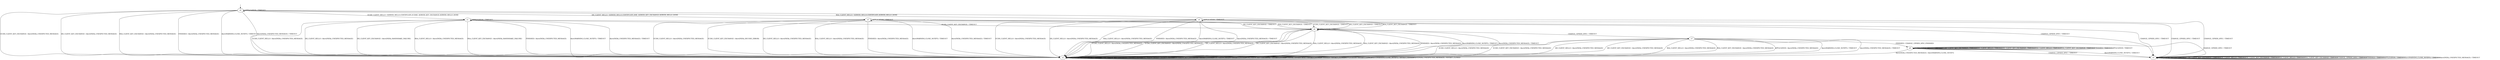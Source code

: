 digraph h0 {
s0 [label="s0"];
s1 [label="s1"];
s2 [label="s2"];
s3 [label="s3"];
s4 [label="s4"];
s5 [label="s5"];
s6 [label="s6"];
s7 [label="s7"];
s8 [label="s8"];
s0 -> s1 [label="ECDH_CLIENT_HELLO / SERVER_HELLO,CERTIFICATE,ECDHE_SERVER_KEY_EXCHANGE,SERVER_HELLO_DONE"];
s0 -> s2 [label="ECDH_CLIENT_KEY_EXCHANGE / Alert(FATAL,UNEXPECTED_MESSAGE)"];
s0 -> s3 [label="DH_CLIENT_HELLO / SERVER_HELLO,CERTIFICATE,DHE_SERVER_KEY_EXCHANGE,SERVER_HELLO_DONE"];
s0 -> s2 [label="DH_CLIENT_KEY_EXCHANGE / Alert(FATAL,UNEXPECTED_MESSAGE)"];
s0 -> s4 [label="RSA_CLIENT_HELLO / SERVER_HELLO,CERTIFICATE,SERVER_HELLO_DONE"];
s0 -> s2 [label="RSA_CLIENT_KEY_EXCHANGE / Alert(FATAL,UNEXPECTED_MESSAGE)"];
s0 -> s5 [label="CHANGE_CIPHER_SPEC / TIMEOUT"];
s0 -> s2 [label="FINISHED / Alert(FATAL,UNEXPECTED_MESSAGE)"];
s0 -> s0 [label="APPLICATION / TIMEOUT"];
s0 -> s2 [label="Alert(WARNING,CLOSE_NOTIFY) / TIMEOUT"];
s0 -> s2 [label="Alert(FATAL,UNEXPECTED_MESSAGE) / TIMEOUT"];
s1 -> s2 [label="ECDH_CLIENT_HELLO / Alert(FATAL,UNEXPECTED_MESSAGE)"];
s1 -> s6 [label="ECDH_CLIENT_KEY_EXCHANGE / TIMEOUT"];
s1 -> s2 [label="DH_CLIENT_HELLO / Alert(FATAL,UNEXPECTED_MESSAGE)"];
s1 -> s2 [label="DH_CLIENT_KEY_EXCHANGE / Alert(FATAL,HANDSHAKE_FAILURE)"];
s1 -> s2 [label="RSA_CLIENT_HELLO / Alert(FATAL,UNEXPECTED_MESSAGE)"];
s1 -> s2 [label="RSA_CLIENT_KEY_EXCHANGE / Alert(FATAL,HANDSHAKE_FAILURE)"];
s1 -> s5 [label="CHANGE_CIPHER_SPEC / TIMEOUT"];
s1 -> s2 [label="FINISHED / Alert(FATAL,UNEXPECTED_MESSAGE)"];
s1 -> s1 [label="APPLICATION / TIMEOUT"];
s1 -> s2 [label="Alert(WARNING,CLOSE_NOTIFY) / TIMEOUT"];
s1 -> s2 [label="Alert(FATAL,UNEXPECTED_MESSAGE) / TIMEOUT"];
s2 -> s2 [label="ECDH_CLIENT_HELLO / SOCKET_CLOSED"];
s2 -> s2 [label="ECDH_CLIENT_KEY_EXCHANGE / SOCKET_CLOSED"];
s2 -> s2 [label="DH_CLIENT_HELLO / SOCKET_CLOSED"];
s2 -> s2 [label="DH_CLIENT_KEY_EXCHANGE / SOCKET_CLOSED"];
s2 -> s2 [label="RSA_CLIENT_HELLO / SOCKET_CLOSED"];
s2 -> s2 [label="RSA_CLIENT_KEY_EXCHANGE / SOCKET_CLOSED"];
s2 -> s2 [label="CHANGE_CIPHER_SPEC / SOCKET_CLOSED"];
s2 -> s2 [label="FINISHED / SOCKET_CLOSED"];
s2 -> s2 [label="APPLICATION / SOCKET_CLOSED"];
s2 -> s2 [label="Alert(WARNING,CLOSE_NOTIFY) / SOCKET_CLOSED"];
s2 -> s2 [label="Alert(FATAL,UNEXPECTED_MESSAGE) / SOCKET_CLOSED"];
s3 -> s2 [label="ECDH_CLIENT_HELLO / Alert(FATAL,UNEXPECTED_MESSAGE)"];
s3 -> s2 [label="ECDH_CLIENT_KEY_EXCHANGE / Alert(FATAL,DECODE_ERROR)"];
s3 -> s2 [label="DH_CLIENT_HELLO / Alert(FATAL,UNEXPECTED_MESSAGE)"];
s3 -> s6 [label="DH_CLIENT_KEY_EXCHANGE / TIMEOUT"];
s3 -> s2 [label="RSA_CLIENT_HELLO / Alert(FATAL,UNEXPECTED_MESSAGE)"];
s3 -> s6 [label="RSA_CLIENT_KEY_EXCHANGE / TIMEOUT"];
s3 -> s5 [label="CHANGE_CIPHER_SPEC / TIMEOUT"];
s3 -> s2 [label="FINISHED / Alert(FATAL,UNEXPECTED_MESSAGE)"];
s3 -> s3 [label="APPLICATION / TIMEOUT"];
s3 -> s2 [label="Alert(WARNING,CLOSE_NOTIFY) / TIMEOUT"];
s3 -> s2 [label="Alert(FATAL,UNEXPECTED_MESSAGE) / TIMEOUT"];
s4 -> s2 [label="ECDH_CLIENT_HELLO / Alert(FATAL,UNEXPECTED_MESSAGE)"];
s4 -> s6 [label="ECDH_CLIENT_KEY_EXCHANGE / TIMEOUT"];
s4 -> s2 [label="DH_CLIENT_HELLO / Alert(FATAL,UNEXPECTED_MESSAGE)"];
s4 -> s6 [label="DH_CLIENT_KEY_EXCHANGE / TIMEOUT"];
s4 -> s2 [label="RSA_CLIENT_HELLO / Alert(FATAL,UNEXPECTED_MESSAGE)"];
s4 -> s6 [label="RSA_CLIENT_KEY_EXCHANGE / TIMEOUT"];
s4 -> s5 [label="CHANGE_CIPHER_SPEC / TIMEOUT"];
s4 -> s2 [label="FINISHED / Alert(FATAL,UNEXPECTED_MESSAGE)"];
s4 -> s4 [label="APPLICATION / TIMEOUT"];
s4 -> s2 [label="Alert(WARNING,CLOSE_NOTIFY) / TIMEOUT"];
s4 -> s2 [label="Alert(FATAL,UNEXPECTED_MESSAGE) / TIMEOUT"];
s5 -> s5 [label="ECDH_CLIENT_HELLO / TIMEOUT"];
s5 -> s5 [label="ECDH_CLIENT_KEY_EXCHANGE / TIMEOUT"];
s5 -> s5 [label="DH_CLIENT_HELLO / TIMEOUT"];
s5 -> s5 [label="DH_CLIENT_KEY_EXCHANGE / TIMEOUT"];
s5 -> s5 [label="RSA_CLIENT_HELLO / TIMEOUT"];
s5 -> s5 [label="RSA_CLIENT_KEY_EXCHANGE / TIMEOUT"];
s5 -> s5 [label="CHANGE_CIPHER_SPEC / TIMEOUT"];
s5 -> s5 [label="FINISHED / TIMEOUT"];
s5 -> s5 [label="APPLICATION / TIMEOUT"];
s5 -> s5 [label="Alert(WARNING,CLOSE_NOTIFY) / TIMEOUT"];
s5 -> s5 [label="Alert(FATAL,UNEXPECTED_MESSAGE) / TIMEOUT"];
s6 -> s2 [label="ECDH_CLIENT_HELLO / Alert(FATAL,UNEXPECTED_MESSAGE)"];
s6 -> s2 [label="ECDH_CLIENT_KEY_EXCHANGE / Alert(FATAL,UNEXPECTED_MESSAGE)"];
s6 -> s2 [label="DH_CLIENT_HELLO / Alert(FATAL,UNEXPECTED_MESSAGE)"];
s6 -> s2 [label="DH_CLIENT_KEY_EXCHANGE / Alert(FATAL,UNEXPECTED_MESSAGE)"];
s6 -> s2 [label="RSA_CLIENT_HELLO / Alert(FATAL,UNEXPECTED_MESSAGE)"];
s6 -> s2 [label="RSA_CLIENT_KEY_EXCHANGE / Alert(FATAL,UNEXPECTED_MESSAGE)"];
s6 -> s7 [label="CHANGE_CIPHER_SPEC / TIMEOUT"];
s6 -> s2 [label="FINISHED / Alert(FATAL,UNEXPECTED_MESSAGE)"];
s6 -> s6 [label="APPLICATION / TIMEOUT"];
s6 -> s2 [label="Alert(WARNING,CLOSE_NOTIFY) / TIMEOUT"];
s6 -> s2 [label="Alert(FATAL,UNEXPECTED_MESSAGE) / TIMEOUT"];
s7 -> s2 [label="ECDH_CLIENT_HELLO / Alert(FATAL,UNEXPECTED_MESSAGE)"];
s7 -> s2 [label="ECDH_CLIENT_KEY_EXCHANGE / Alert(FATAL,UNEXPECTED_MESSAGE)"];
s7 -> s2 [label="DH_CLIENT_HELLO / Alert(FATAL,UNEXPECTED_MESSAGE)"];
s7 -> s2 [label="DH_CLIENT_KEY_EXCHANGE / Alert(FATAL,UNEXPECTED_MESSAGE)"];
s7 -> s2 [label="RSA_CLIENT_HELLO / Alert(FATAL,UNEXPECTED_MESSAGE)"];
s7 -> s2 [label="RSA_CLIENT_KEY_EXCHANGE / Alert(FATAL,UNEXPECTED_MESSAGE)"];
s7 -> s5 [label="CHANGE_CIPHER_SPEC / TIMEOUT"];
s7 -> s8 [label="FINISHED / CHANGE_CIPHER_SPEC,FINISHED"];
s7 -> s2 [label="APPLICATION / Alert(FATAL,UNEXPECTED_MESSAGE)"];
s7 -> s2 [label="Alert(WARNING,CLOSE_NOTIFY) / TIMEOUT"];
s7 -> s2 [label="Alert(FATAL,UNEXPECTED_MESSAGE) / TIMEOUT"];
s8 -> s8 [label="ECDH_CLIENT_HELLO / TIMEOUT"];
s8 -> s8 [label="ECDH_CLIENT_KEY_EXCHANGE / TIMEOUT"];
s8 -> s8 [label="DH_CLIENT_HELLO / TIMEOUT"];
s8 -> s8 [label="DH_CLIENT_KEY_EXCHANGE / TIMEOUT"];
s8 -> s8 [label="RSA_CLIENT_HELLO / TIMEOUT"];
s8 -> s8 [label="RSA_CLIENT_KEY_EXCHANGE / TIMEOUT"];
s8 -> s5 [label="CHANGE_CIPHER_SPEC / TIMEOUT"];
s8 -> s8 [label="FINISHED / TIMEOUT"];
s8 -> s8 [label="APPLICATION / TIMEOUT"];
s8 -> s5 [label="Alert(WARNING,CLOSE_NOTIFY) / TIMEOUT"];
s8 -> s2 [label="Alert(FATAL,UNEXPECTED_MESSAGE) / Alert(WARNING,CLOSE_NOTIFY)"];
__start0 [shape=none, label=""];
__start0 -> s0 [label=""];
}
